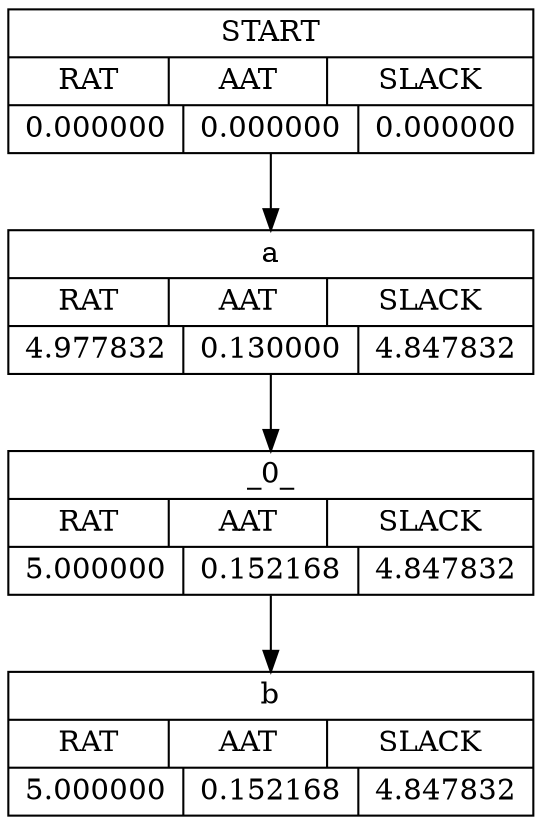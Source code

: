 Digraph G {
START[shape ="record", label = "{{START}|{RAT|AAT|SLACK}|{0.000000|0.000000|0.000000}}"];
a[shape ="record", label = "{{a}|{RAT|AAT|SLACK}|{4.977832|0.130000|4.847832}}"];
b[shape ="record", label = "{{b}|{RAT|AAT|SLACK}|{5.000000|0.152168|4.847832}}"];
_0_[shape ="record", label = "{{_0_}|{RAT|AAT|SLACK}|{5.000000|0.152168|4.847832}}"];
START->a;
a->_0_;
_0_->b;
}
